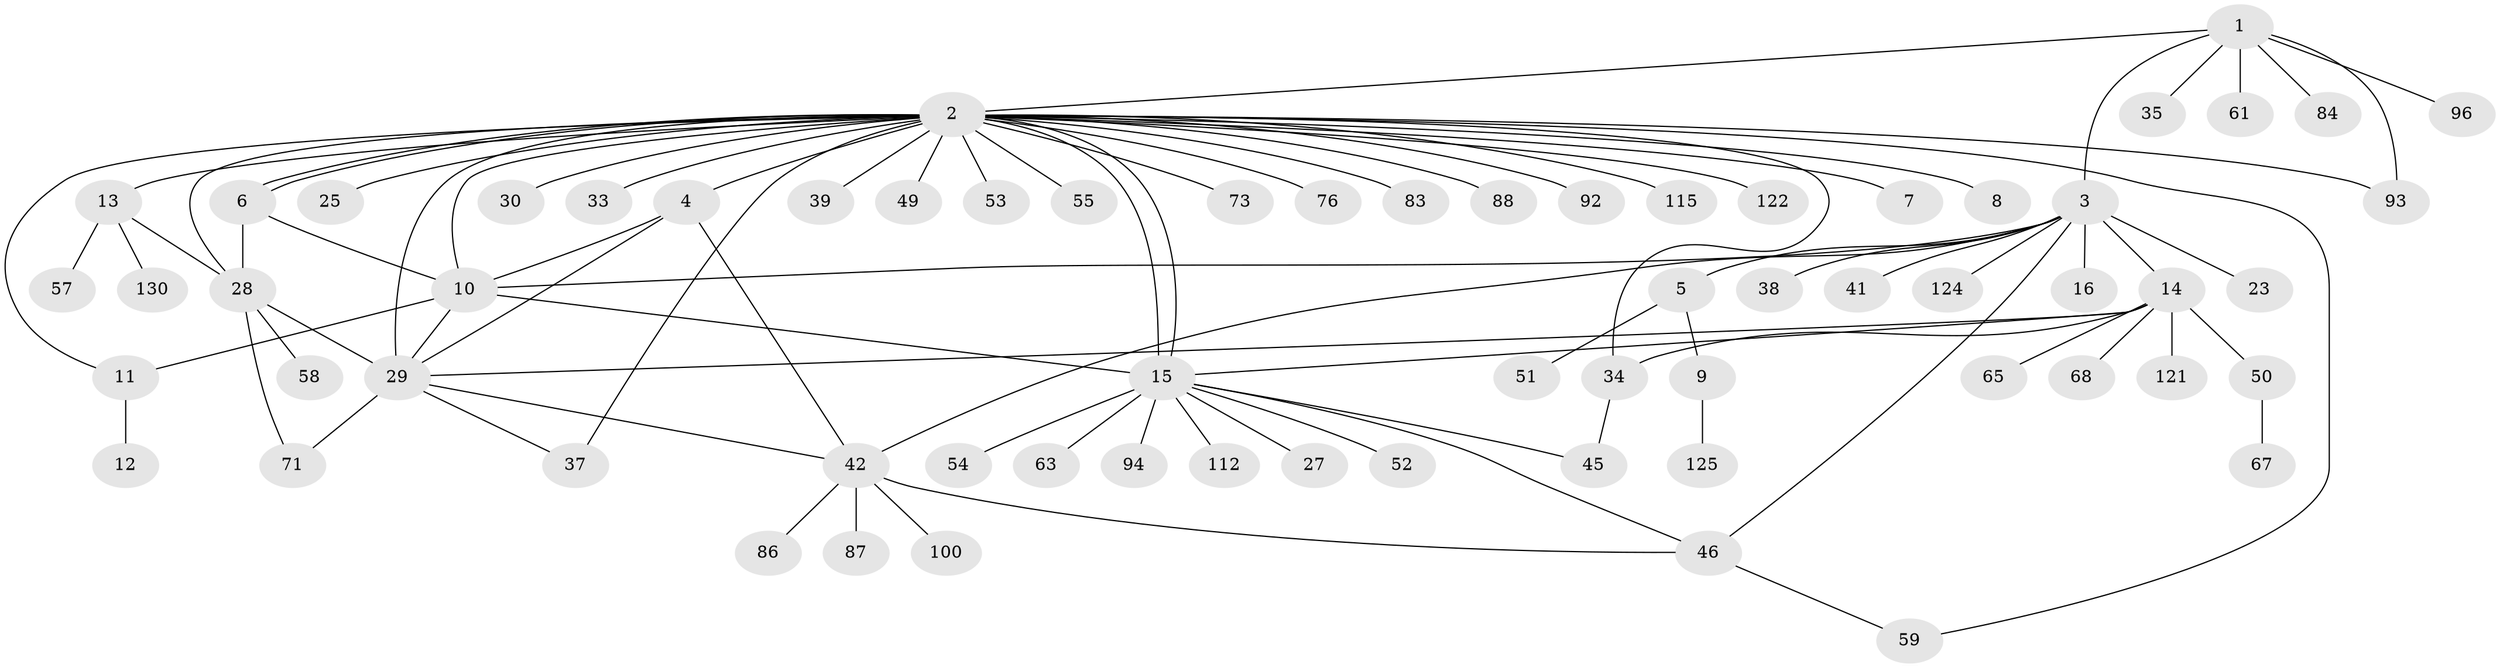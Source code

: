 // original degree distribution, {10: 0.007407407407407408, 38: 0.007407407407407408, 12: 0.007407407407407408, 5: 0.02962962962962963, 3: 0.07407407407407407, 4: 0.07407407407407407, 1: 0.5111111111111111, 2: 0.24444444444444444, 8: 0.022222222222222223, 6: 0.014814814814814815, 15: 0.007407407407407408}
// Generated by graph-tools (version 1.1) at 2025/14/03/09/25 04:14:43]
// undirected, 67 vertices, 90 edges
graph export_dot {
graph [start="1"]
  node [color=gray90,style=filled];
  1 [super="+31+19+69"];
  2 [super="+74+21+17+22+47"];
  3 [super="+20"];
  4 [super="+24+36+26"];
  5;
  6;
  7;
  8;
  9;
  10 [super="+40+91+72"];
  11 [super="+43"];
  12;
  13;
  14;
  15 [super="+81+98+80+18"];
  16;
  23;
  25;
  27;
  28 [super="+90+128+120+44"];
  29 [super="+70+79+97+109"];
  30;
  33;
  34 [super="+66"];
  35;
  37 [super="+82+108"];
  38;
  39 [super="+75"];
  41 [super="+126"];
  42 [super="+62"];
  45;
  46 [super="+89+106"];
  49;
  50 [super="+116"];
  51;
  52 [super="+135"];
  53;
  54;
  55;
  57;
  58 [super="+77+85+111"];
  59 [super="+105"];
  61;
  63 [super="+107"];
  65;
  67;
  68;
  71;
  73;
  76;
  83 [super="+101"];
  84;
  86;
  87;
  88;
  92;
  93 [super="+95"];
  94;
  96 [super="+114"];
  100;
  112;
  115;
  121;
  122;
  124;
  125;
  130;
  1 -- 2;
  1 -- 3;
  1 -- 35;
  1 -- 61;
  1 -- 84;
  1 -- 93;
  1 -- 96;
  2 -- 4;
  2 -- 6;
  2 -- 6;
  2 -- 7;
  2 -- 8;
  2 -- 11;
  2 -- 13;
  2 -- 15 [weight=2];
  2 -- 15;
  2 -- 28 [weight=2];
  2 -- 29 [weight=4];
  2 -- 30;
  2 -- 34;
  2 -- 37;
  2 -- 49;
  2 -- 53;
  2 -- 55 [weight=2];
  2 -- 73;
  2 -- 76;
  2 -- 83;
  2 -- 88;
  2 -- 92;
  2 -- 115;
  2 -- 122;
  2 -- 39 [weight=2];
  2 -- 10;
  2 -- 59;
  2 -- 33;
  2 -- 25;
  2 -- 93;
  3 -- 5;
  3 -- 14;
  3 -- 16;
  3 -- 23;
  3 -- 38;
  3 -- 41;
  3 -- 42;
  3 -- 46;
  3 -- 124;
  3 -- 10;
  4 -- 10;
  4 -- 42;
  4 -- 29;
  5 -- 9;
  5 -- 51;
  6 -- 10;
  6 -- 28;
  9 -- 125;
  10 -- 11;
  10 -- 29;
  10 -- 15;
  11 -- 12;
  13 -- 57;
  13 -- 130;
  13 -- 28;
  14 -- 34;
  14 -- 50;
  14 -- 65;
  14 -- 68;
  14 -- 121;
  14 -- 29;
  14 -- 15;
  15 -- 45;
  15 -- 46;
  15 -- 112;
  15 -- 52;
  15 -- 54;
  15 -- 27;
  15 -- 94;
  15 -- 63;
  28 -- 29;
  28 -- 58;
  28 -- 71;
  29 -- 71;
  29 -- 42;
  29 -- 37;
  34 -- 45;
  42 -- 86;
  42 -- 87;
  42 -- 100;
  42 -- 46;
  46 -- 59;
  50 -- 67;
}
